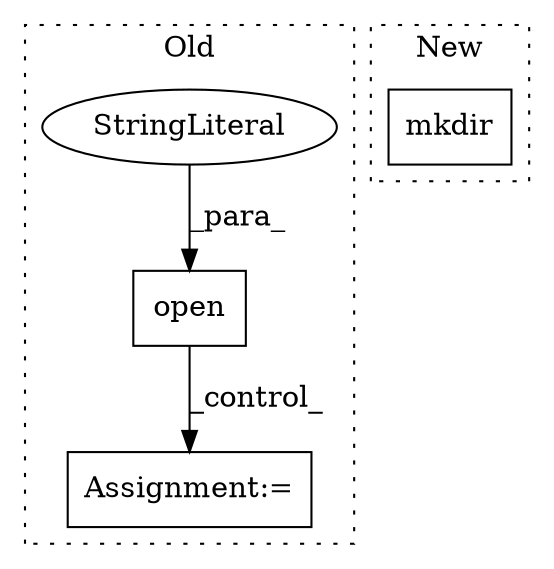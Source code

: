 digraph G {
subgraph cluster0 {
1 [label="open" a="32" s="14934,14958" l="5,1" shape="box"];
3 [label="StringLiteral" a="45" s="14955" l="3" shape="ellipse"];
4 [label="Assignment:=" a="7" s="14974" l="10" shape="box"];
label = "Old";
style="dotted";
}
subgraph cluster1 {
2 [label="mkdir" a="32" s="15118,15163" l="6,1" shape="box"];
label = "New";
style="dotted";
}
1 -> 4 [label="_control_"];
3 -> 1 [label="_para_"];
}